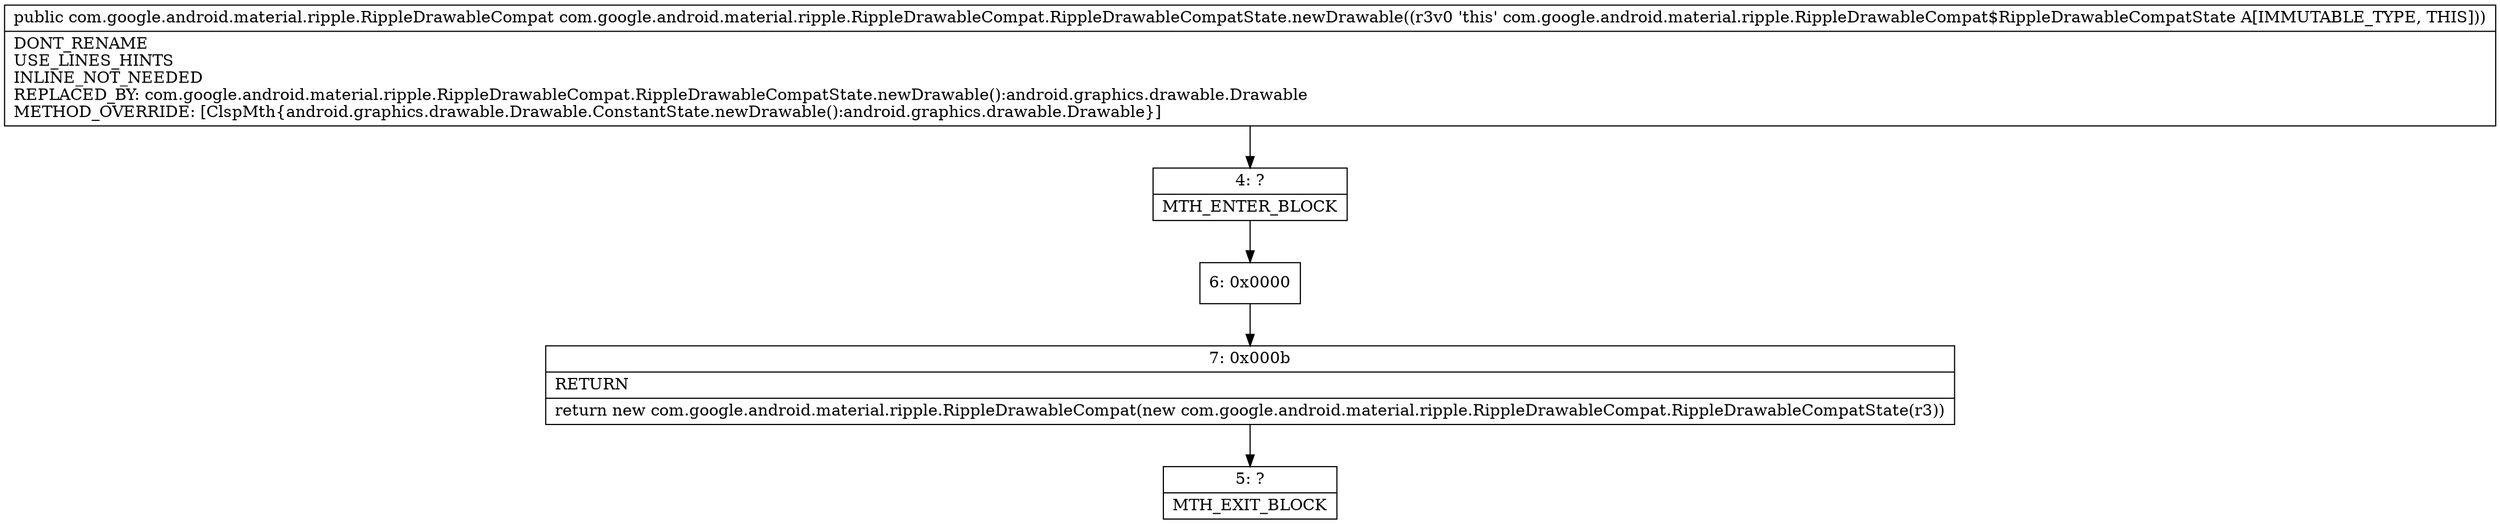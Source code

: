 digraph "CFG forcom.google.android.material.ripple.RippleDrawableCompat.RippleDrawableCompatState.newDrawable()Lcom\/google\/android\/material\/ripple\/RippleDrawableCompat;" {
Node_4 [shape=record,label="{4\:\ ?|MTH_ENTER_BLOCK\l}"];
Node_6 [shape=record,label="{6\:\ 0x0000}"];
Node_7 [shape=record,label="{7\:\ 0x000b|RETURN\l|return new com.google.android.material.ripple.RippleDrawableCompat(new com.google.android.material.ripple.RippleDrawableCompat.RippleDrawableCompatState(r3))\l}"];
Node_5 [shape=record,label="{5\:\ ?|MTH_EXIT_BLOCK\l}"];
MethodNode[shape=record,label="{public com.google.android.material.ripple.RippleDrawableCompat com.google.android.material.ripple.RippleDrawableCompat.RippleDrawableCompatState.newDrawable((r3v0 'this' com.google.android.material.ripple.RippleDrawableCompat$RippleDrawableCompatState A[IMMUTABLE_TYPE, THIS]))  | DONT_RENAME\lUSE_LINES_HINTS\lINLINE_NOT_NEEDED\lREPLACED_BY: com.google.android.material.ripple.RippleDrawableCompat.RippleDrawableCompatState.newDrawable():android.graphics.drawable.Drawable\lMETHOD_OVERRIDE: [ClspMth\{android.graphics.drawable.Drawable.ConstantState.newDrawable():android.graphics.drawable.Drawable\}]\l}"];
MethodNode -> Node_4;Node_4 -> Node_6;
Node_6 -> Node_7;
Node_7 -> Node_5;
}

